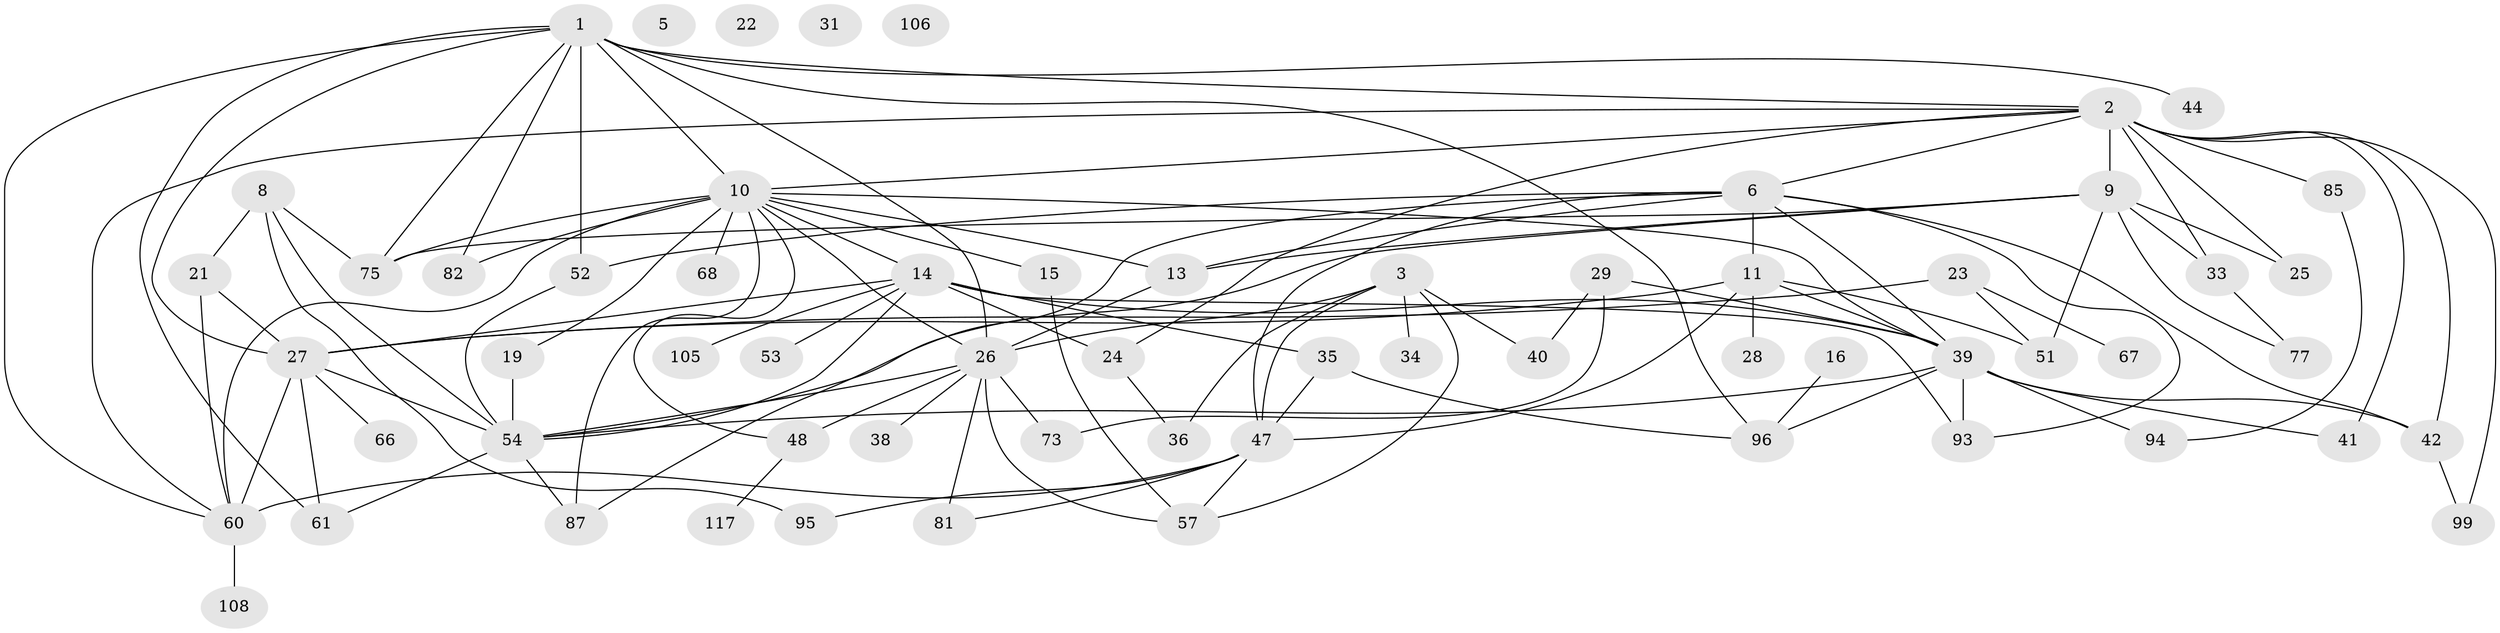 // original degree distribution, {3: 0.2661290322580645, 5: 0.07258064516129033, 2: 0.20161290322580644, 4: 0.20967741935483872, 0: 0.024193548387096774, 1: 0.1532258064516129, 10: 0.008064516129032258, 6: 0.03225806451612903, 8: 0.024193548387096774, 7: 0.008064516129032258}
// Generated by graph-tools (version 1.1) at 2025/13/03/09/25 04:13:13]
// undirected, 62 vertices, 115 edges
graph export_dot {
graph [start="1"]
  node [color=gray90,style=filled];
  1 [super="+80+55"];
  2 [super="+91+37+4"];
  3 [super="+7"];
  5;
  6 [super="+78+79+109"];
  8 [super="+72"];
  9 [super="+12"];
  10 [super="+50+46+59+18+122+83+56"];
  11 [super="+32+30"];
  13;
  14 [super="+71+20+86"];
  15;
  16;
  19;
  21;
  22 [super="+107"];
  23;
  24 [super="+65"];
  25;
  26 [super="+103"];
  27 [super="+69"];
  28;
  29 [super="+118"];
  31;
  33 [super="+49+90"];
  34;
  35 [super="+63"];
  36;
  38;
  39 [super="+84+88"];
  40;
  41;
  42 [super="+43"];
  44 [super="+97"];
  47 [super="+115"];
  48;
  51;
  52;
  53;
  54 [super="+101"];
  57;
  60 [super="+62"];
  61;
  66;
  67;
  68;
  73 [super="+92"];
  75;
  77;
  81;
  82;
  85;
  87;
  93;
  94;
  95;
  96;
  99;
  105;
  106;
  108;
  117;
  1 -- 82;
  1 -- 52;
  1 -- 10;
  1 -- 96;
  1 -- 2;
  1 -- 75;
  1 -- 44;
  1 -- 26;
  1 -- 27;
  1 -- 60;
  1 -- 61;
  2 -- 25;
  2 -- 85;
  2 -- 41 [weight=2];
  2 -- 6;
  2 -- 42;
  2 -- 33;
  2 -- 99;
  2 -- 9;
  2 -- 10;
  2 -- 24 [weight=2];
  2 -- 60;
  3 -- 47;
  3 -- 34;
  3 -- 36;
  3 -- 40;
  3 -- 57;
  3 -- 26;
  6 -- 13;
  6 -- 42;
  6 -- 93;
  6 -- 47;
  6 -- 11;
  6 -- 52;
  6 -- 39;
  6 -- 87;
  8 -- 21;
  8 -- 75;
  8 -- 95 [weight=2];
  8 -- 54;
  9 -- 75;
  9 -- 77;
  9 -- 13;
  9 -- 51;
  9 -- 54;
  9 -- 25;
  9 -- 33;
  10 -- 13;
  10 -- 48;
  10 -- 60 [weight=3];
  10 -- 82 [weight=2];
  10 -- 75;
  10 -- 15 [weight=2];
  10 -- 39 [weight=2];
  10 -- 26;
  10 -- 14;
  10 -- 19;
  10 -- 68 [weight=2];
  10 -- 87;
  11 -- 51;
  11 -- 27;
  11 -- 28;
  11 -- 39;
  11 -- 47;
  13 -- 26;
  14 -- 93;
  14 -- 53;
  14 -- 39;
  14 -- 24 [weight=2];
  14 -- 27 [weight=2];
  14 -- 54;
  14 -- 105;
  14 -- 35;
  15 -- 57;
  16 -- 96;
  19 -- 54;
  21 -- 27;
  21 -- 60;
  23 -- 51;
  23 -- 67;
  23 -- 27;
  24 -- 36;
  26 -- 48 [weight=2];
  26 -- 38;
  26 -- 81 [weight=2];
  26 -- 54;
  26 -- 57;
  26 -- 73;
  27 -- 54;
  27 -- 66;
  27 -- 60 [weight=2];
  27 -- 61;
  29 -- 40;
  29 -- 39;
  29 -- 73;
  33 -- 77;
  35 -- 47;
  35 -- 96;
  39 -- 42;
  39 -- 96;
  39 -- 41;
  39 -- 93;
  39 -- 54;
  39 -- 94;
  42 -- 99;
  47 -- 95;
  47 -- 81;
  47 -- 57;
  47 -- 60;
  48 -- 117;
  52 -- 54;
  54 -- 87;
  54 -- 61;
  60 -- 108;
  85 -- 94;
}
